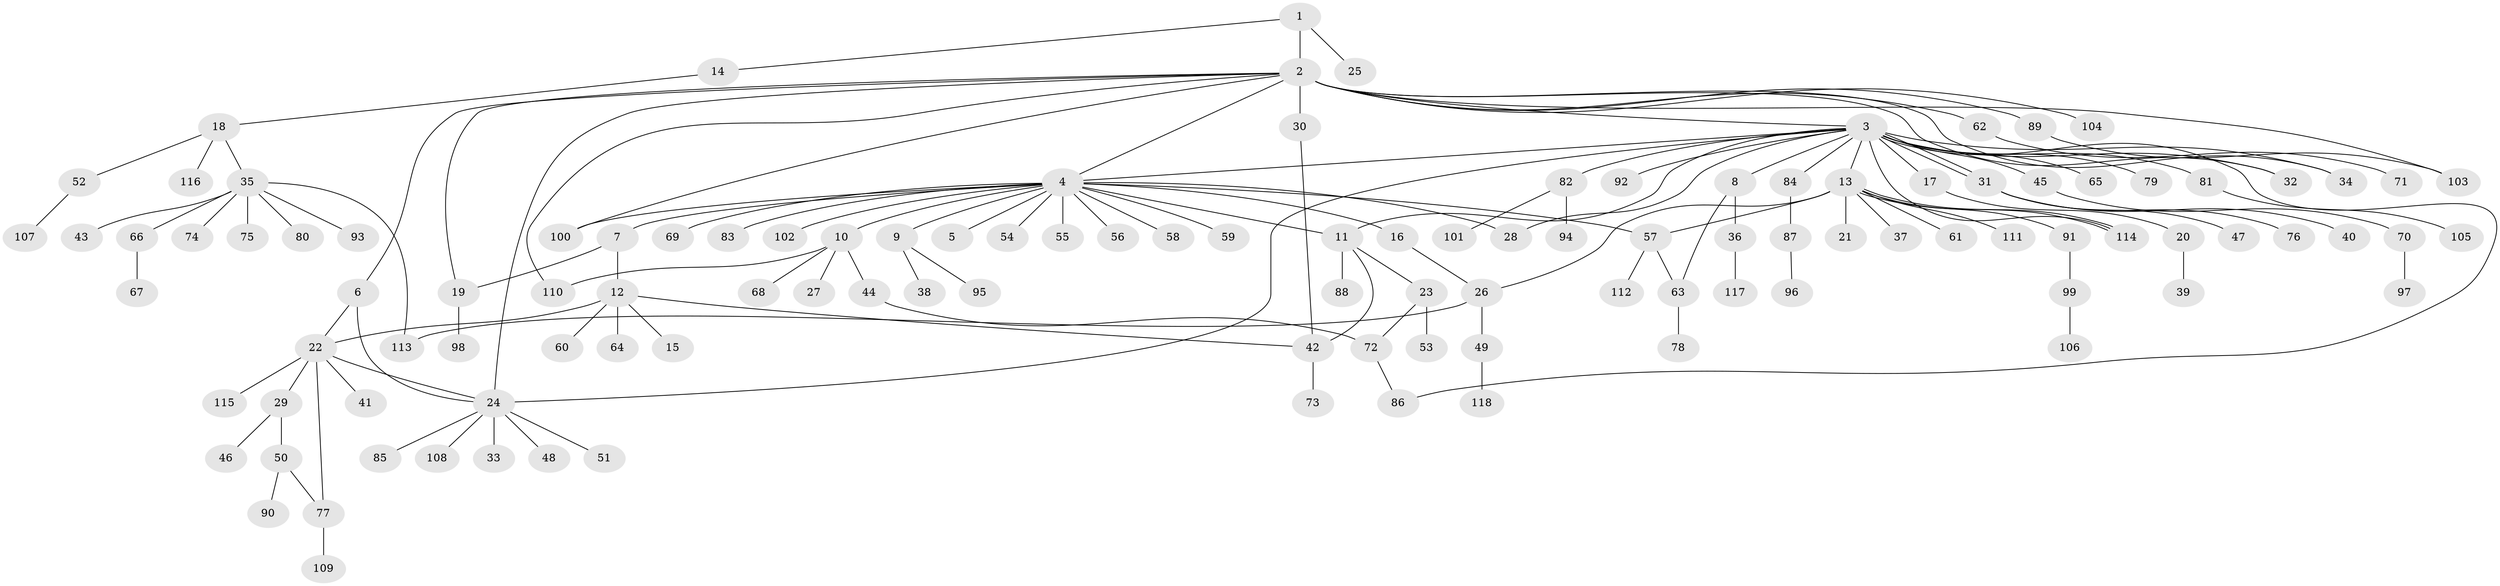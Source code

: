 // coarse degree distribution, {2: 0.2891566265060241, 13: 0.012048192771084338, 19: 0.012048192771084338, 18: 0.012048192771084338, 1: 0.4819277108433735, 3: 0.0963855421686747, 4: 0.03614457831325301, 5: 0.012048192771084338, 8: 0.024096385542168676, 6: 0.012048192771084338, 7: 0.012048192771084338}
// Generated by graph-tools (version 1.1) at 2025/50/03/04/25 22:50:04]
// undirected, 118 vertices, 142 edges
graph export_dot {
  node [color=gray90,style=filled];
  1;
  2;
  3;
  4;
  5;
  6;
  7;
  8;
  9;
  10;
  11;
  12;
  13;
  14;
  15;
  16;
  17;
  18;
  19;
  20;
  21;
  22;
  23;
  24;
  25;
  26;
  27;
  28;
  29;
  30;
  31;
  32;
  33;
  34;
  35;
  36;
  37;
  38;
  39;
  40;
  41;
  42;
  43;
  44;
  45;
  46;
  47;
  48;
  49;
  50;
  51;
  52;
  53;
  54;
  55;
  56;
  57;
  58;
  59;
  60;
  61;
  62;
  63;
  64;
  65;
  66;
  67;
  68;
  69;
  70;
  71;
  72;
  73;
  74;
  75;
  76;
  77;
  78;
  79;
  80;
  81;
  82;
  83;
  84;
  85;
  86;
  87;
  88;
  89;
  90;
  91;
  92;
  93;
  94;
  95;
  96;
  97;
  98;
  99;
  100;
  101;
  102;
  103;
  104;
  105;
  106;
  107;
  108;
  109;
  110;
  111;
  112;
  113;
  114;
  115;
  116;
  117;
  118;
  1 -- 2;
  1 -- 14;
  1 -- 25;
  2 -- 3;
  2 -- 4;
  2 -- 6;
  2 -- 19;
  2 -- 24;
  2 -- 30;
  2 -- 32;
  2 -- 34;
  2 -- 62;
  2 -- 89;
  2 -- 100;
  2 -- 103;
  2 -- 104;
  2 -- 110;
  3 -- 4;
  3 -- 8;
  3 -- 11;
  3 -- 13;
  3 -- 17;
  3 -- 24;
  3 -- 28;
  3 -- 31;
  3 -- 31;
  3 -- 32;
  3 -- 34;
  3 -- 45;
  3 -- 65;
  3 -- 79;
  3 -- 81;
  3 -- 82;
  3 -- 84;
  3 -- 86;
  3 -- 92;
  3 -- 114;
  4 -- 5;
  4 -- 7;
  4 -- 9;
  4 -- 10;
  4 -- 11;
  4 -- 16;
  4 -- 28;
  4 -- 54;
  4 -- 55;
  4 -- 56;
  4 -- 57;
  4 -- 58;
  4 -- 59;
  4 -- 69;
  4 -- 83;
  4 -- 100;
  4 -- 102;
  6 -- 22;
  6 -- 24;
  7 -- 12;
  7 -- 19;
  8 -- 36;
  8 -- 63;
  9 -- 38;
  9 -- 95;
  10 -- 27;
  10 -- 44;
  10 -- 68;
  10 -- 110;
  11 -- 23;
  11 -- 42;
  11 -- 88;
  12 -- 15;
  12 -- 22;
  12 -- 42;
  12 -- 60;
  12 -- 64;
  13 -- 21;
  13 -- 26;
  13 -- 37;
  13 -- 57;
  13 -- 61;
  13 -- 91;
  13 -- 111;
  13 -- 114;
  13 -- 114;
  14 -- 18;
  16 -- 26;
  17 -- 20;
  18 -- 35;
  18 -- 52;
  18 -- 116;
  19 -- 98;
  20 -- 39;
  22 -- 24;
  22 -- 29;
  22 -- 41;
  22 -- 77;
  22 -- 115;
  23 -- 53;
  23 -- 72;
  24 -- 33;
  24 -- 48;
  24 -- 51;
  24 -- 85;
  24 -- 108;
  26 -- 49;
  26 -- 113;
  29 -- 46;
  29 -- 50;
  30 -- 42;
  31 -- 40;
  31 -- 47;
  31 -- 76;
  35 -- 43;
  35 -- 66;
  35 -- 74;
  35 -- 75;
  35 -- 80;
  35 -- 93;
  35 -- 113;
  36 -- 117;
  42 -- 73;
  44 -- 72;
  45 -- 70;
  49 -- 118;
  50 -- 77;
  50 -- 90;
  52 -- 107;
  57 -- 63;
  57 -- 112;
  62 -- 71;
  63 -- 78;
  66 -- 67;
  70 -- 97;
  72 -- 86;
  77 -- 109;
  81 -- 105;
  82 -- 94;
  82 -- 101;
  84 -- 87;
  87 -- 96;
  89 -- 103;
  91 -- 99;
  99 -- 106;
}
